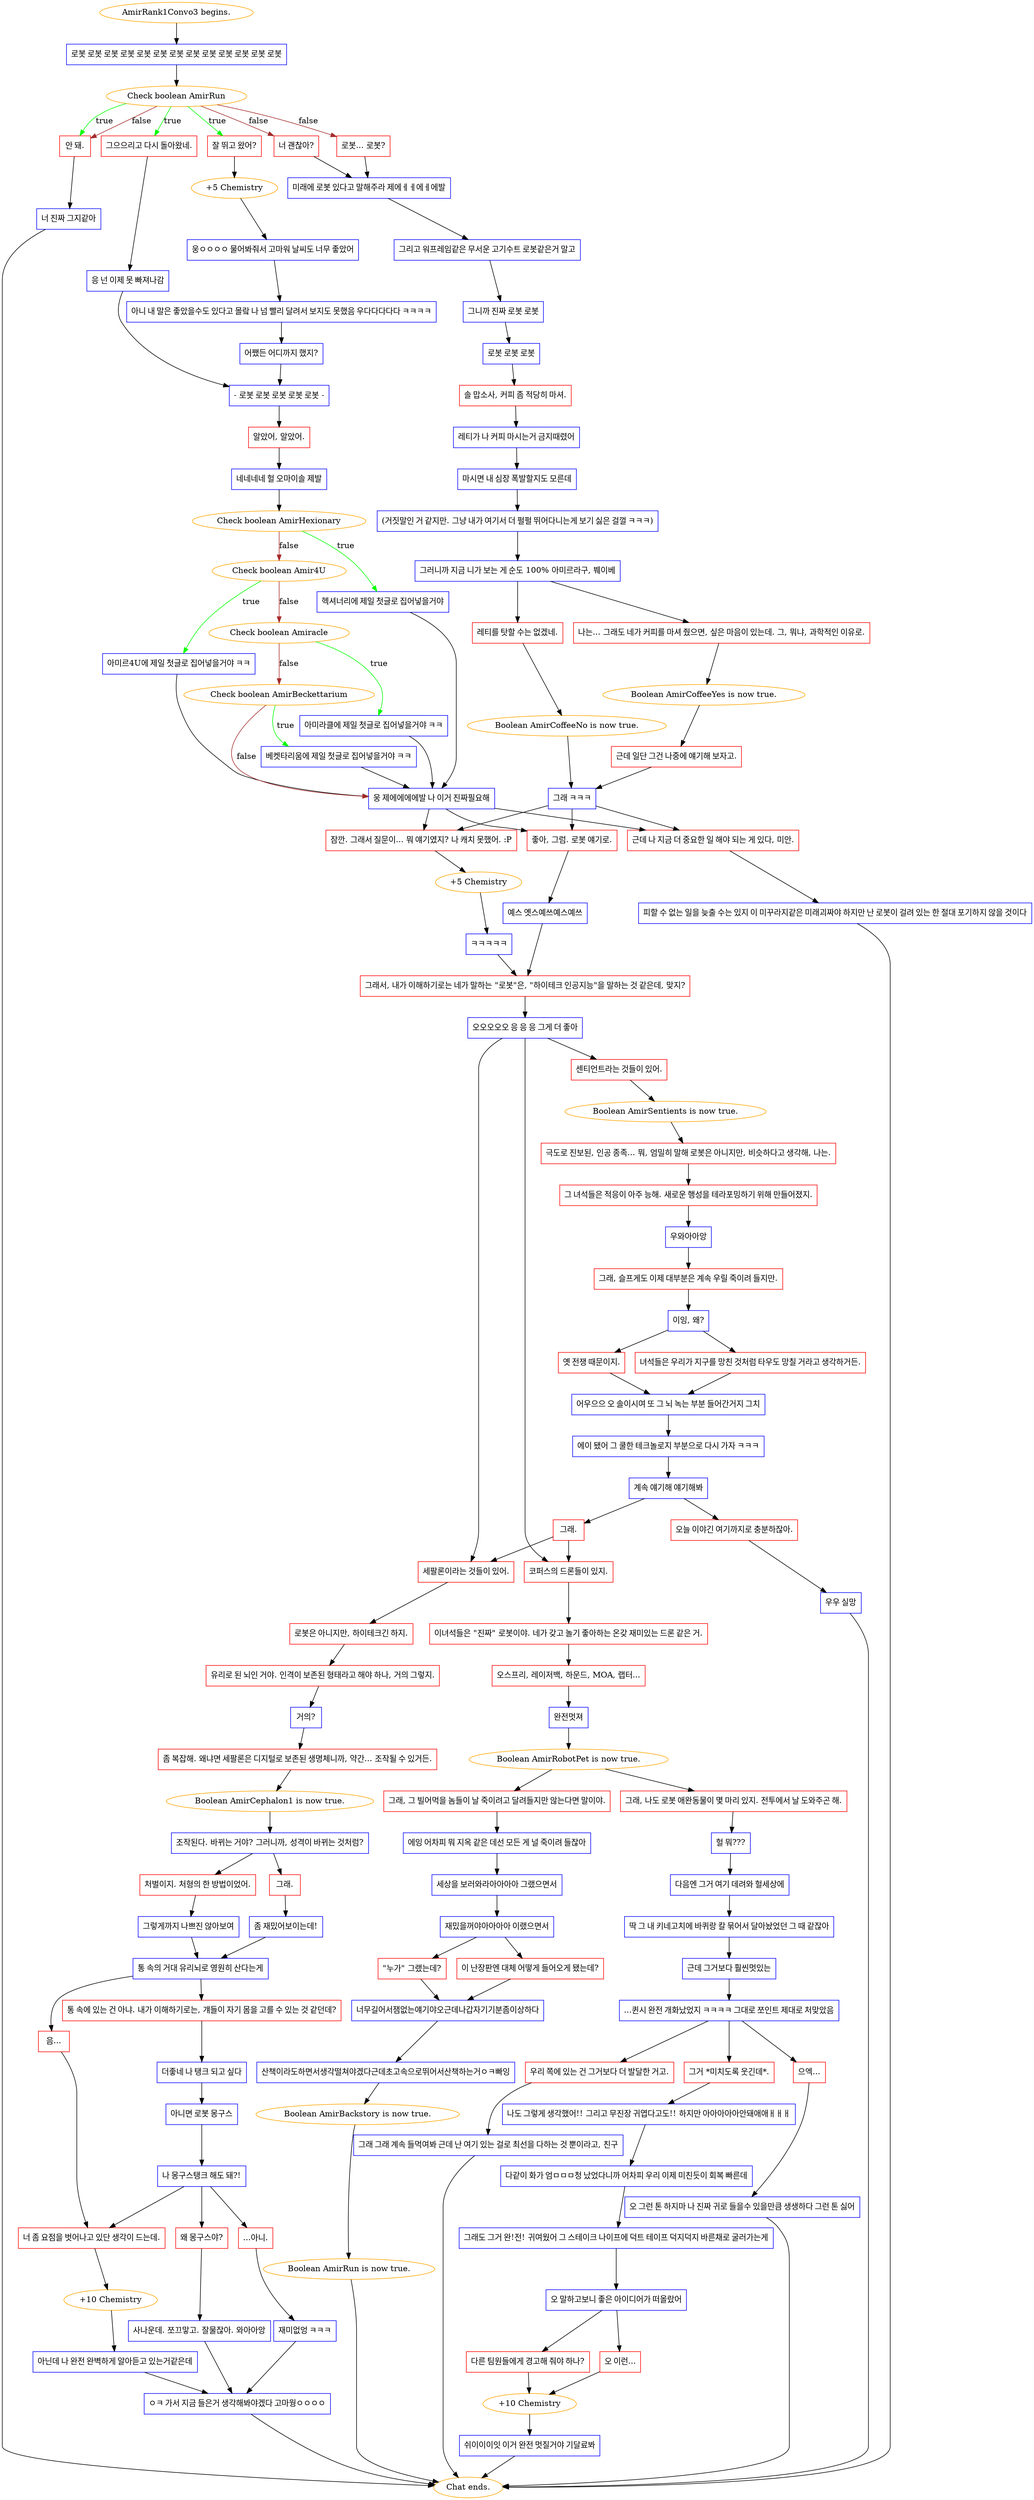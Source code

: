 digraph {
	"AmirRank1Convo3 begins." [color=orange];
		"AmirRank1Convo3 begins." -> j1565291321;
	j1565291321 [label="로봇 로봇 로봇 로봇 로봇 로봇 로봇 로봇 로봇 로봇 로봇 로봇 로봇",shape=box,color=blue];
		j1565291321 -> j3723098967;
	j3723098967 [label="Check boolean AmirRun",color=orange];
		j3723098967 -> j1962442206 [label=true,color=green];
		j3723098967 -> j1276665689 [label=true,color=green];
		j3723098967 -> j3235679751 [label=true,color=green];
		j3723098967 -> j2644380975 [label=false,color=brown];
		j3723098967 -> j892445949 [label=false,color=brown];
		j3723098967 -> j3235679751 [label=false,color=brown];
	j1962442206 [label="잘 뛰고 왔어?",shape=box,color=red];
		j1962442206 -> j3421722031;
	j1276665689 [label="그으으리고 다시 돌아왔네.",shape=box,color=red];
		j1276665689 -> j3640642434;
	j3235679751 [label="안 돼.",shape=box,color=red];
		j3235679751 -> j2236157837;
	j2644380975 [label="너 괜찮아?",shape=box,color=red];
		j2644380975 -> j2051981914;
	j892445949 [label="로봇... 로봇?",shape=box,color=red];
		j892445949 -> j2051981914;
	j3421722031 [label="+5 Chemistry",color=orange];
		j3421722031 -> j2281766094;
	j3640642434 [label="응 넌 이제 못 빠져나감",shape=box,color=blue];
		j3640642434 -> j2463120513;
	j2236157837 [label="너 진짜 그지같아",shape=box,color=blue];
		j2236157837 -> "Chat ends.";
	j2051981914 [label="미래에 로봇 있다고 말해주라 제에ㅔㅔ에ㅔ에발",shape=box,color=blue];
		j2051981914 -> j2887662883;
	j2281766094 [label="웅ㅇㅇㅇㅇ 물어봐줘서 고마워 날씨도 너무 좋았어",shape=box,color=blue];
		j2281766094 -> j3585468476;
	j2463120513 [label="- 로봇 로봇 로봇 로봇 로봇 -",shape=box,color=blue];
		j2463120513 -> j869333137;
	"Chat ends." [color=orange];
	j2887662883 [label="그리고 워프레임같은 무서운 고기수트 로봇같은거 말고",shape=box,color=blue];
		j2887662883 -> j1317793869;
	j3585468476 [label="아니 내 말은 좋았을수도 있다고 몰랔 나 넘 빨리 달려서 보지도 못했음 우다다다다다 ㅋㅋㅋㅋ",shape=box,color=blue];
		j3585468476 -> j1951285099;
	j869333137 [label="알았어, 알았어.",shape=box,color=red];
		j869333137 -> j2553084392;
	j1317793869 [label="그니까 진짜 로봇 로봇",shape=box,color=blue];
		j1317793869 -> j1512501795;
	j1951285099 [label="어쨌든 어디까지 했지?",shape=box,color=blue];
		j1951285099 -> j2463120513;
	j2553084392 [label="네네네네 헐 오마이솔 제발",shape=box,color=blue];
		j2553084392 -> j2321646715;
	j1512501795 [label="로봇 로봇 로봇",shape=box,color=blue];
		j1512501795 -> j2463258349;
	j2321646715 [label="Check boolean AmirHexionary",color=orange];
		j2321646715 -> j2102914084 [label=true,color=green];
		j2321646715 -> j199181242 [label=false,color=brown];
	j2463258349 [label="솔 맙소사, 커피 좀 적당히 마셔.",shape=box,color=red];
		j2463258349 -> j1372555171;
	j2102914084 [label="헥셔너리에 제일 첫글로 집어넣을거야",shape=box,color=blue];
		j2102914084 -> j1816772022;
	j199181242 [label="Check boolean Amir4U",color=orange];
		j199181242 -> j3406295119 [label=true,color=green];
		j199181242 -> j2111638808 [label=false,color=brown];
	j1372555171 [label="레티가 나 커피 마시는거 금지때렸어",shape=box,color=blue];
		j1372555171 -> j1223823080;
	j1816772022 [label="웅 제에에에에발 나 이거 진짜필요해",shape=box,color=blue];
		j1816772022 -> j100745911;
		j1816772022 -> j4133320537;
		j1816772022 -> j2214820714;
	j3406295119 [label="아미르4U에 제일 첫글로 집어넣을거야 ㅋㅋ",shape=box,color=blue];
		j3406295119 -> j1816772022;
	j2111638808 [label="Check boolean Amiracle",color=orange];
		j2111638808 -> j3094723741 [label=true,color=green];
		j2111638808 -> j2552681849 [label=false,color=brown];
	j1223823080 [label="마시면 내 심장 폭발할지도 모른데",shape=box,color=blue];
		j1223823080 -> j3627772793;
	j100745911 [label="잠깐. 그래서 질문이... 뭐 얘기였지? 나 캐치 못했어. :P",shape=box,color=red];
		j100745911 -> j2506523665;
	j4133320537 [label="좋아, 그럼. 로봇 얘기로.",shape=box,color=red];
		j4133320537 -> j4126916068;
	j2214820714 [label="근데 나 지금 더 중요한 일 해야 되는 게 있다, 미안.",shape=box,color=red];
		j2214820714 -> j3182272365;
	j3094723741 [label="아미라클에 제일 첫글로 집어넣을거야 ㅋㅋ",shape=box,color=blue];
		j3094723741 -> j1816772022;
	j2552681849 [label="Check boolean AmirBeckettarium",color=orange];
		j2552681849 -> j2270618333 [label=true,color=green];
		j2552681849 -> j1816772022 [label=false,color=brown];
	j3627772793 [label="(거짓말인 거 같지만. 그냥 내가 여기서 더 펄펄 뛰어다니는게 보기 싫은 걸껄 ㅋㅋㅋ)",shape=box,color=blue];
		j3627772793 -> j3033001331;
	j2506523665 [label="+5 Chemistry",color=orange];
		j2506523665 -> j87484508;
	j4126916068 [label="예스 옛스예쓰예스예쓰",shape=box,color=blue];
		j4126916068 -> j1251062289;
	j3182272365 [label="피할 수 없는 일을 늦출 수는 있지 이 미꾸라지같은 미래괴짜야 하지만 난 로봇이 걸려 있는 한 절대 포기하지 않을 것이다",shape=box,color=blue];
		j3182272365 -> "Chat ends.";
	j2270618333 [label="베켓타리움에 제일 첫글로 집어넣을거야 ㅋㅋ",shape=box,color=blue];
		j2270618333 -> j1816772022;
	j3033001331 [label="그러니까 지금 니가 보는 게 순도 100% 아미르라구, 붸이베",shape=box,color=blue];
		j3033001331 -> j1222425654;
		j3033001331 -> j2599909575;
	j87484508 [label="ㅋㅋㅋㅋㅋ",shape=box,color=blue];
		j87484508 -> j1251062289;
	j1251062289 [label="그래서, 내가 이해하기로는 네가 말하는 \"로봇\"은, \"하이테크 인공지능\"을 말하는 것 같은데, 맞지?",shape=box,color=red];
		j1251062289 -> j2552539497;
	j1222425654 [label="나는... 그래도 네가 커피를 마셔 줬으면, 싶은 마음이 있는데. 그, 뭐냐, 과학적인 이유로.",shape=box,color=red];
		j1222425654 -> j3160340546;
	j2599909575 [label="레티를 탓할 수는 없겠네.",shape=box,color=red];
		j2599909575 -> j3431008848;
	j2552539497 [label="오오오오오 응 응 응 그게 더 좋아",shape=box,color=blue];
		j2552539497 -> j4273333299;
		j2552539497 -> j2525106099;
		j2552539497 -> j3041175954;
	j3160340546 [label="Boolean AmirCoffeeYes is now true.",color=orange];
		j3160340546 -> j3874372841;
	j3431008848 [label="Boolean AmirCoffeeNo is now true.",color=orange];
		j3431008848 -> j3171466528;
	j4273333299 [label="센티언트라는 것들이 있어.",shape=box,color=red];
		j4273333299 -> j87187167;
	j2525106099 [label="세팔론이라는 것들이 있어.",shape=box,color=red];
		j2525106099 -> j4238972261;
	j3041175954 [label="코퍼스의 드론들이 있지.",shape=box,color=red];
		j3041175954 -> j2076177540;
	j3874372841 [label="근데 일단 그건 나중에 얘기해 보자고.",shape=box,color=red];
		j3874372841 -> j3171466528;
	j3171466528 [label="그래 ㅋㅋㅋ",shape=box,color=blue];
		j3171466528 -> j100745911;
		j3171466528 -> j4133320537;
		j3171466528 -> j2214820714;
	j87187167 [label="Boolean AmirSentients is now true.",color=orange];
		j87187167 -> j3385334192;
	j4238972261 [label="로봇은 아니지만, 하이테크긴 하지.",shape=box,color=red];
		j4238972261 -> j433896789;
	j2076177540 [label="이녀석들은 \"진짜\" 로봇이야. 네가 갖고 놀기 좋아하는 온갖 재미있는 드론 같은 거.",shape=box,color=red];
		j2076177540 -> j4042147536;
	j3385334192 [label="극도로 진보된, 인공 종족... 뭐, 엄밀히 말해 로봇은 아니지만, 비슷하다고 생각해, 나는.",shape=box,color=red];
		j3385334192 -> j81051367;
	j433896789 [label="유리로 된 뇌인 거야. 인격이 보존된 형태라고 해야 하나, 거의 그렇지.",shape=box,color=red];
		j433896789 -> j1864807473;
	j4042147536 [label="오스프리, 레이저백, 하운드, MOA, 랩터...",shape=box,color=red];
		j4042147536 -> j3274174023;
	j81051367 [label="그 녀석들은 적응이 아주 능해. 새로운 행성을 테라포밍하기 위해 만들어졌지.",shape=box,color=red];
		j81051367 -> j2750177605;
	j1864807473 [label="거의?",shape=box,color=blue];
		j1864807473 -> j2007202734;
	j3274174023 [label="완전멋져",shape=box,color=blue];
		j3274174023 -> j1730864607;
	j2750177605 [label="우와아아앙",shape=box,color=blue];
		j2750177605 -> j1862588231;
	j2007202734 [label="좀 복잡해. 왜냐면 세팔론은 디지털로 보존된 생명체니까, 약간... 조작될 수 있거든.",shape=box,color=red];
		j2007202734 -> j2032178458;
	j1730864607 [label="Boolean AmirRobotPet is now true.",color=orange];
		j1730864607 -> j717869283;
		j1730864607 -> j3694780991;
	j1862588231 [label="그래, 슬프게도 이제 대부분은 계속 우릴 죽이려 들지만.",shape=box,color=red];
		j1862588231 -> j1250089708;
	j2032178458 [label="Boolean AmirCephalon1 is now true.",color=orange];
		j2032178458 -> j2700000573;
	j717869283 [label="그래, 나도 로봇 애완동물이 몇 마리 있지. 전투에서 날 도와주곤 해.",shape=box,color=red];
		j717869283 -> j2138989093;
	j3694780991 [label="그래, 그 빌어먹을 놈들이 날 죽이려고 달려들지만 않는다면 말이야.",shape=box,color=red];
		j3694780991 -> j3811917032;
	j1250089708 [label="이잉, 왜?",shape=box,color=blue];
		j1250089708 -> j1021855495;
		j1250089708 -> j2303085532;
	j2700000573 [label="조작된다. 바뀌는 거야? 그러니까, 성격이 바뀌는 것처럼?",shape=box,color=blue];
		j2700000573 -> j2014551193;
		j2700000573 -> j2856170590;
	j2138989093 [label="헐 뭐???",shape=box,color=blue];
		j2138989093 -> j2848016693;
	j3811917032 [label="에잉 어차피 뭐 지옥 같은 데선 모든 게 널 죽이려 들잖아",shape=box,color=blue];
		j3811917032 -> j2455655573;
	j1021855495 [label="녀석들은 우리가 지구를 망친 것처럼 타우도 망칠 거라고 생각하거든.",shape=box,color=red];
		j1021855495 -> j1348810257;
	j2303085532 [label="옛 전쟁 때문이지.",shape=box,color=red];
		j2303085532 -> j1348810257;
	j2014551193 [label="그래.",shape=box,color=red];
		j2014551193 -> j3388361319;
	j2856170590 [label="처벌이지. 처형의 한 방법이었어.",shape=box,color=red];
		j2856170590 -> j2176935243;
	j2848016693 [label="다음엔 그거 여기 데려와 헐세상에",shape=box,color=blue];
		j2848016693 -> j3341961271;
	j2455655573 [label="세상을 보러와라아아아아 그랬으면서",shape=box,color=blue];
		j2455655573 -> j4267338308;
	j1348810257 [label="어우으으 오 솔이시여 또 그 뇌 녹는 부분 들어간거지 그치",shape=box,color=blue];
		j1348810257 -> j3422142118;
	j3388361319 [label="좀 재밌어보이는데!",shape=box,color=blue];
		j3388361319 -> j1024114475;
	j2176935243 [label="그렇게까지 나쁘진 않아보여",shape=box,color=blue];
		j2176935243 -> j1024114475;
	j3341961271 [label="딱 그 내 키네고치에 바퀴랑 칼 묶어서 달아놨었던 그 때 같잖아",shape=box,color=blue];
		j3341961271 -> j3419418027;
	j4267338308 [label="재밌을꺼야아아아아 이랬으면서",shape=box,color=blue];
		j4267338308 -> j2893006721;
		j4267338308 -> j211448916;
	j3422142118 [label="에이 됐어 그 쿨한 테크놀로지 부분으로 다시 가자 ㅋㅋㅋ",shape=box,color=blue];
		j3422142118 -> j1386878210;
	j1024114475 [label="통 속의 거대 유리뇌로 영원히 산다는게",shape=box,color=blue];
		j1024114475 -> j3603339953;
		j1024114475 -> j2939411549;
	j3419418027 [label="근데 그거보다 훨씬멋있는",shape=box,color=blue];
		j3419418027 -> j4264752011;
	j2893006721 [label="이 난장판엔 대체 어떻게 들어오게 됐는데?",shape=box,color=red];
		j2893006721 -> j1950148831;
	j211448916 [label="\"누가\" 그랬는데?",shape=box,color=red];
		j211448916 -> j1950148831;
	j1386878210 [label="계속 얘기해 얘기해봐",shape=box,color=blue];
		j1386878210 -> j2541960748;
		j1386878210 -> j163902284;
	j3603339953 [label="통 속에 있는 건 아냐. 내가 이해하기로는, 걔들이 자기 몸을 고를 수 있는 것 같던데?",shape=box,color=red];
		j3603339953 -> j830938830;
	j2939411549 [label="음...",shape=box,color=red];
		j2939411549 -> j1246716442;
	j4264752011 [label="...퀸시 완전 개화났었지 ㅋㅋㅋㅋ 그대로 쪼인트 제대로 처맞았음",shape=box,color=blue];
		j4264752011 -> j3358067835;
		j4264752011 -> j1478496845;
		j4264752011 -> j2273618733;
	j1950148831 [label="너무길어서잼없는얘기야오근데나갑자기기분좀이상하다",shape=box,color=blue];
		j1950148831 -> j4216849548;
	j2541960748 [label="그래.",shape=box,color=red];
		j2541960748 -> j2525106099;
		j2541960748 -> j3041175954;
	j163902284 [label="오늘 이야긴 여기까지로 충분하잖아.",shape=box,color=red];
		j163902284 -> j1469886480;
	j830938830 [label="더좋네 나 탱크 되고 싶다",shape=box,color=blue];
		j830938830 -> j4012086430;
	j1246716442 [label="너 좀 요점을 벗어나고 있단 생각이 드는데.",shape=box,color=red];
		j1246716442 -> j3478973594;
	j3358067835 [label="그거 *미치도록 웃긴데*.",shape=box,color=red];
		j3358067835 -> j1939232556;
	j1478496845 [label="우리 쪽에 있는 건 그거보다 더 발달한 거고.",shape=box,color=red];
		j1478496845 -> j3322635529;
	j2273618733 [label="으엑...",shape=box,color=red];
		j2273618733 -> j3917765327;
	j4216849548 [label="산책이라도하면서생각떨쳐야겠다근데초고속으로뛰어서산책하는거ㅇㅋ빠잉",shape=box,color=blue];
		j4216849548 -> j2767294809;
	j1469886480 [label="우우 실망",shape=box,color=blue];
		j1469886480 -> "Chat ends.";
	j4012086430 [label="아니면 로봇 몽구스",shape=box,color=blue];
		j4012086430 -> j448090480;
	j3478973594 [label="+10 Chemistry",color=orange];
		j3478973594 -> j1642818623;
	j1939232556 [label="나도 그렇게 생각했어!! 그리고 무진장 귀엽다고도!! 하지만 아아아아아안돼애애ㅐㅐㅐ",shape=box,color=blue];
		j1939232556 -> j1910538515;
	j3322635529 [label="그래 그래 계속 들먹여봐 근데 난 여기 있는 걸로 최선을 다하는 것 뿐이라고, 친구",shape=box,color=blue];
		j3322635529 -> "Chat ends.";
	j3917765327 [label="오 그런 톤 하지마 나 진짜 귀로 들을수 있을만큼 생생하다 그런 톤 싫어",shape=box,color=blue];
		j3917765327 -> "Chat ends.";
	j2767294809 [label="Boolean AmirBackstory is now true.",color=orange];
		j2767294809 -> j1426220801;
	j448090480 [label="나 몽구스탱크 해도 돼?!",shape=box,color=blue];
		j448090480 -> j171301068;
		j448090480 -> j689110486;
		j448090480 -> j1246716442;
	j1642818623 [label="아닌데 나 완전 완벽하게 알아듣고 있는거같은데",shape=box,color=blue];
		j1642818623 -> j1358263231;
	j1910538515 [label="다같이 화가 엄ㅁㅁㅁ청 났었다니까 어차피 우리 이제 미친듯이 회복 빠른데",shape=box,color=blue];
		j1910538515 -> j2795045835;
	j1426220801 [label="Boolean AmirRun is now true.",color=orange];
		j1426220801 -> "Chat ends.";
	j171301068 [label="왜 몽구스야?",shape=box,color=red];
		j171301068 -> j1432672795;
	j689110486 [label="...아니.",shape=box,color=red];
		j689110486 -> j3447796892;
	j1358263231 [label="ㅇㅋ 가서 지금 들은거 생각해봐야겠다 고마웡ㅇㅇㅇㅇ",shape=box,color=blue];
		j1358263231 -> "Chat ends.";
	j2795045835 [label="그래도 그거 완!전! 귀여웠어 그 스테이크 나이프에 덕트 테이프 덕지덕지 바른채로 굴러가는게",shape=box,color=blue];
		j2795045835 -> j3645364178;
	j1432672795 [label="사나운데. 쪼끄맣고. 잘물잖아. 와아아앙",shape=box,color=blue];
		j1432672795 -> j1358263231;
	j3447796892 [label="재미없엉 ㅋㅋㅋ",shape=box,color=blue];
		j3447796892 -> j1358263231;
	j3645364178 [label="오 말하고보니 좋은 아이디어가 떠올랐어",shape=box,color=blue];
		j3645364178 -> j179841276;
		j3645364178 -> j72107600;
	j179841276 [label="다른 팀원들에게 경고해 줘야 하나?",shape=box,color=red];
		j179841276 -> j1315303151;
	j72107600 [label="오 이런...",shape=box,color=red];
		j72107600 -> j1315303151;
	j1315303151 [label="+10 Chemistry",color=orange];
		j1315303151 -> j3081586838;
	j3081586838 [label="쉬이이이잇 이거 완전 멋질거야 기달료봐",shape=box,color=blue];
		j3081586838 -> "Chat ends.";
}